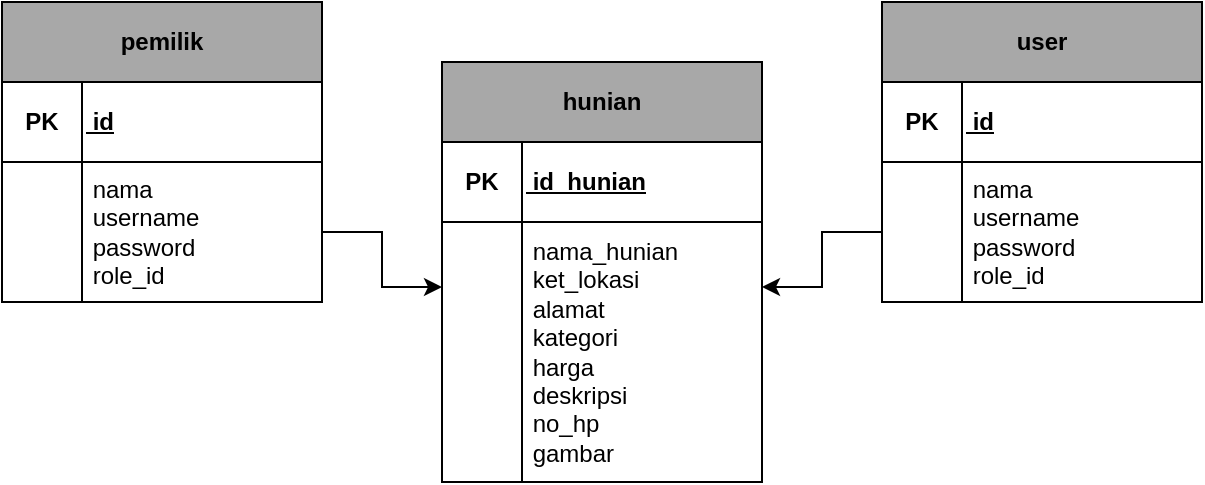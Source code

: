 <mxfile version="13.3.9" type="device"><diagram id="9tqyBMNoSgCMwzNSFXhL" name="Page-1"><mxGraphModel dx="744" dy="463" grid="1" gridSize="10" guides="1" tooltips="1" connect="1" arrows="1" fold="1" page="1" pageScale="1" pageWidth="1100" pageHeight="850" math="0" shadow="0"><root><mxCell id="0"/><mxCell id="1" parent="0"/><mxCell id="ukBOgo98z-oWIjLd-BKT-1" value="&lt;b&gt;pemilik&lt;/b&gt;" style="rounded=0;whiteSpace=wrap;html=1;fillColor=#A8A8A8;" vertex="1" parent="1"><mxGeometry x="80" y="80" width="160" height="40" as="geometry"/></mxCell><mxCell id="ukBOgo98z-oWIjLd-BKT-2" value="&lt;b&gt;PK&lt;/b&gt;" style="rounded=0;whiteSpace=wrap;html=1;" vertex="1" parent="1"><mxGeometry x="80" y="120" width="40" height="40" as="geometry"/></mxCell><mxCell id="ukBOgo98z-oWIjLd-BKT-3" value="&lt;b&gt;&lt;u&gt;&amp;nbsp;id&lt;/u&gt;&lt;/b&gt;" style="rounded=0;whiteSpace=wrap;html=1;align=left;" vertex="1" parent="1"><mxGeometry x="120" y="120" width="120" height="40" as="geometry"/></mxCell><mxCell id="ukBOgo98z-oWIjLd-BKT-4" value="" style="rounded=0;whiteSpace=wrap;html=1;" vertex="1" parent="1"><mxGeometry x="80" y="160" width="40" height="70" as="geometry"/></mxCell><mxCell id="ukBOgo98z-oWIjLd-BKT-26" style="edgeStyle=orthogonalEdgeStyle;rounded=0;orthogonalLoop=1;jettySize=auto;html=1;entryX=0;entryY=0.25;entryDx=0;entryDy=0;" edge="1" parent="1" source="ukBOgo98z-oWIjLd-BKT-5" target="ukBOgo98z-oWIjLd-BKT-9"><mxGeometry relative="1" as="geometry"/></mxCell><mxCell id="ukBOgo98z-oWIjLd-BKT-5" value="&amp;nbsp;nama&lt;br&gt;&amp;nbsp;username&lt;br&gt;&lt;div&gt;&amp;nbsp;password&lt;/div&gt;&lt;div&gt;&amp;nbsp;role_id&lt;/div&gt;" style="rounded=0;whiteSpace=wrap;html=1;align=left;" vertex="1" parent="1"><mxGeometry x="120" y="160" width="120" height="70" as="geometry"/></mxCell><mxCell id="ukBOgo98z-oWIjLd-BKT-6" value="&lt;b&gt;hunian&lt;/b&gt;" style="rounded=0;whiteSpace=wrap;html=1;fillColor=#A8A8A8;" vertex="1" parent="1"><mxGeometry x="300" y="110" width="160" height="40" as="geometry"/></mxCell><mxCell id="ukBOgo98z-oWIjLd-BKT-7" value="&lt;b&gt;PK&lt;/b&gt;" style="rounded=0;whiteSpace=wrap;html=1;" vertex="1" parent="1"><mxGeometry x="300" y="150" width="40" height="40" as="geometry"/></mxCell><mxCell id="ukBOgo98z-oWIjLd-BKT-8" value="&lt;b&gt;&lt;u&gt;&amp;nbsp;id_hunian&lt;/u&gt;&lt;/b&gt;" style="rounded=0;whiteSpace=wrap;html=1;align=left;" vertex="1" parent="1"><mxGeometry x="340" y="150" width="120" height="40" as="geometry"/></mxCell><mxCell id="ukBOgo98z-oWIjLd-BKT-9" value="" style="rounded=0;whiteSpace=wrap;html=1;" vertex="1" parent="1"><mxGeometry x="300" y="190" width="40" height="130" as="geometry"/></mxCell><mxCell id="ukBOgo98z-oWIjLd-BKT-10" value="&amp;nbsp;nama_hunian&lt;br&gt;&amp;nbsp;ket_lokasi&lt;br&gt;&amp;nbsp;alamat&lt;br&gt;&amp;nbsp;kategori&lt;br&gt;&amp;nbsp;harga&lt;br&gt;&amp;nbsp;deskripsi&lt;br&gt;&amp;nbsp;no_hp&lt;br&gt;&amp;nbsp;gambar" style="rounded=0;whiteSpace=wrap;html=1;align=left;" vertex="1" parent="1"><mxGeometry x="340" y="190" width="120" height="130" as="geometry"/></mxCell><mxCell id="ukBOgo98z-oWIjLd-BKT-16" value="&lt;b&gt;user&lt;/b&gt;" style="rounded=0;whiteSpace=wrap;html=1;fillColor=#A8A8A8;" vertex="1" parent="1"><mxGeometry x="520" y="80" width="160" height="40" as="geometry"/></mxCell><mxCell id="ukBOgo98z-oWIjLd-BKT-17" value="&lt;b&gt;PK&lt;/b&gt;" style="rounded=0;whiteSpace=wrap;html=1;" vertex="1" parent="1"><mxGeometry x="520" y="120" width="40" height="40" as="geometry"/></mxCell><mxCell id="ukBOgo98z-oWIjLd-BKT-25" style="edgeStyle=orthogonalEdgeStyle;rounded=0;orthogonalLoop=1;jettySize=auto;html=1;entryX=1;entryY=0.25;entryDx=0;entryDy=0;" edge="1" parent="1" source="ukBOgo98z-oWIjLd-BKT-19" target="ukBOgo98z-oWIjLd-BKT-10"><mxGeometry relative="1" as="geometry"/></mxCell><mxCell id="ukBOgo98z-oWIjLd-BKT-19" value="" style="rounded=0;whiteSpace=wrap;html=1;" vertex="1" parent="1"><mxGeometry x="520" y="160" width="40" height="70" as="geometry"/></mxCell><mxCell id="ukBOgo98z-oWIjLd-BKT-23" value="&amp;nbsp;nama&lt;br&gt;&amp;nbsp;username&lt;br&gt;&lt;div&gt;&amp;nbsp;password&lt;/div&gt;&lt;div&gt;&amp;nbsp;role_id&lt;/div&gt;" style="rounded=0;whiteSpace=wrap;html=1;align=left;" vertex="1" parent="1"><mxGeometry x="560" y="160" width="120" height="70" as="geometry"/></mxCell><mxCell id="ukBOgo98z-oWIjLd-BKT-24" value="&lt;b&gt;&lt;u&gt;&amp;nbsp;id&lt;/u&gt;&lt;/b&gt;" style="rounded=0;whiteSpace=wrap;html=1;align=left;" vertex="1" parent="1"><mxGeometry x="560" y="120" width="120" height="40" as="geometry"/></mxCell></root></mxGraphModel></diagram></mxfile>